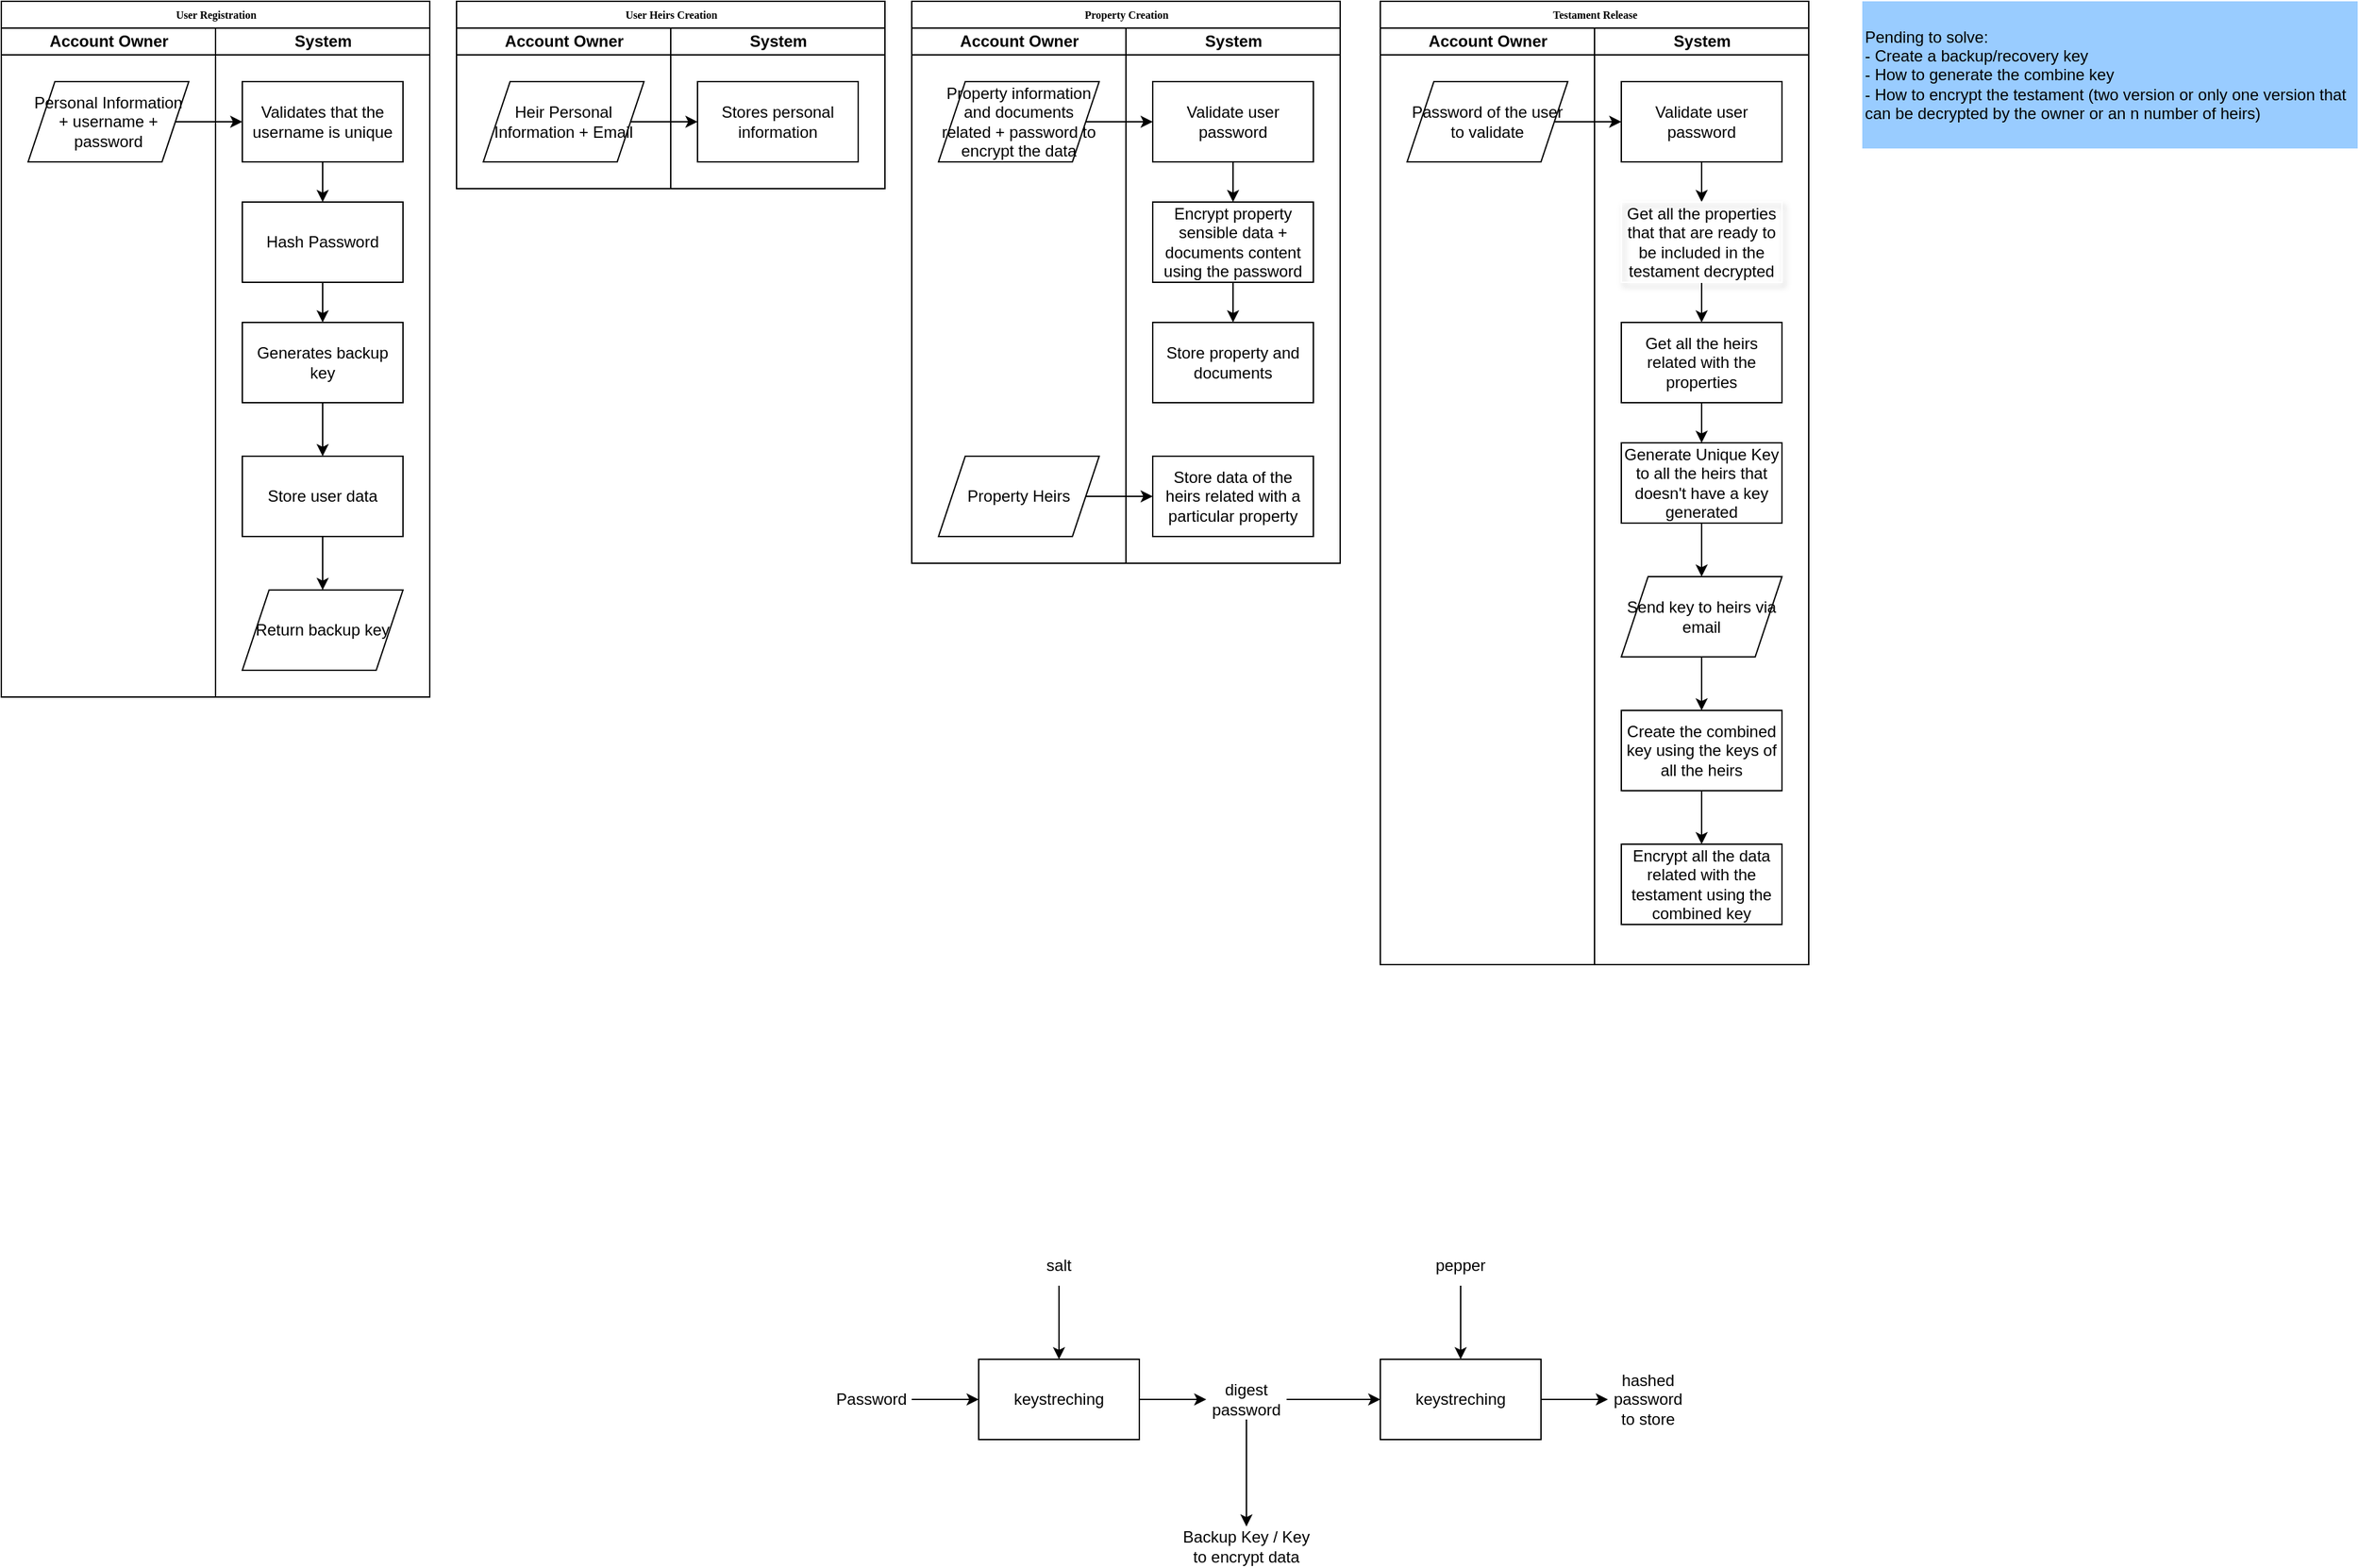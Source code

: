 <mxfile version="15.5.4" type="embed"><diagram name="Page-1" id="74e2e168-ea6b-b213-b513-2b3c1d86103e"><mxGraphModel dx="1408" dy="752" grid="1" gridSize="10" guides="1" tooltips="1" connect="1" arrows="1" fold="1" page="1" pageScale="1" pageWidth="1100" pageHeight="850" background="none" math="0" shadow="0"><root><mxCell id="0"/><mxCell id="1" parent="0"/><mxCell id="77e6c97f196da883-1" value="User Registration" style="swimlane;html=1;childLayout=stackLayout;startSize=20;rounded=0;shadow=0;labelBackgroundColor=none;strokeWidth=1;fontFamily=Verdana;fontSize=8;align=center;" parent="1" vertex="1"><mxGeometry x="70" y="40" width="320" height="520" as="geometry"/></mxCell><mxCell id="77e6c97f196da883-2" value="Account Owner" style="swimlane;html=1;startSize=20;" parent="77e6c97f196da883-1" vertex="1"><mxGeometry y="20" width="160" height="500" as="geometry"/></mxCell><mxCell id="jRVLpVxCV-eyJM9b5TYF-1" value="Personal Information + username + password" style="shape=parallelogram;perimeter=parallelogramPerimeter;whiteSpace=wrap;html=1;fixedSize=1;" parent="77e6c97f196da883-2" vertex="1"><mxGeometry x="20" y="40" width="120" height="60" as="geometry"/></mxCell><mxCell id="77e6c97f196da883-3" value="System" style="swimlane;html=1;startSize=20;" parent="77e6c97f196da883-1" vertex="1"><mxGeometry x="160" y="20" width="160" height="500" as="geometry"/></mxCell><mxCell id="Oynw-8cb5iL78lc1ObSk-2" value="Hash Password" style="rounded=0;whiteSpace=wrap;html=1;" parent="77e6c97f196da883-3" vertex="1"><mxGeometry x="20" y="130" width="120" height="60" as="geometry"/></mxCell><mxCell id="Oynw-8cb5iL78lc1ObSk-3" value="Generates backup key" style="whiteSpace=wrap;html=1;rounded=0;" parent="77e6c97f196da883-3" vertex="1"><mxGeometry x="20" y="220" width="120" height="60" as="geometry"/></mxCell><mxCell id="Oynw-8cb5iL78lc1ObSk-4" value="" style="edgeStyle=orthogonalEdgeStyle;rounded=0;orthogonalLoop=1;jettySize=auto;html=1;" parent="77e6c97f196da883-3" source="Oynw-8cb5iL78lc1ObSk-2" target="Oynw-8cb5iL78lc1ObSk-3" edge="1"><mxGeometry relative="1" as="geometry"/></mxCell><mxCell id="Oynw-8cb5iL78lc1ObSk-5" value="Store user data" style="whiteSpace=wrap;html=1;rounded=0;" parent="77e6c97f196da883-3" vertex="1"><mxGeometry x="20" y="320" width="120" height="60" as="geometry"/></mxCell><mxCell id="Oynw-8cb5iL78lc1ObSk-7" value="" style="edgeStyle=orthogonalEdgeStyle;rounded=0;orthogonalLoop=1;jettySize=auto;html=1;" parent="77e6c97f196da883-3" source="Oynw-8cb5iL78lc1ObSk-3" target="Oynw-8cb5iL78lc1ObSk-5" edge="1"><mxGeometry relative="1" as="geometry"/></mxCell><mxCell id="Oynw-8cb5iL78lc1ObSk-19" style="edgeStyle=orthogonalEdgeStyle;rounded=0;orthogonalLoop=1;jettySize=auto;html=1;exitX=0.5;exitY=1;exitDx=0;exitDy=0;entryX=0.5;entryY=0;entryDx=0;entryDy=0;" parent="77e6c97f196da883-3" source="Oynw-8cb5iL78lc1ObSk-15" target="Oynw-8cb5iL78lc1ObSk-2" edge="1"><mxGeometry relative="1" as="geometry"/></mxCell><mxCell id="Oynw-8cb5iL78lc1ObSk-15" value="Validates that the username is unique" style="rounded=0;whiteSpace=wrap;html=1;" parent="77e6c97f196da883-3" vertex="1"><mxGeometry x="20" y="40" width="120" height="60" as="geometry"/></mxCell><mxCell id="Oynw-8cb5iL78lc1ObSk-6" value="Return backup key" style="shape=parallelogram;perimeter=parallelogramPerimeter;whiteSpace=wrap;html=1;fixedSize=1;" parent="77e6c97f196da883-3" vertex="1"><mxGeometry x="20" y="420" width="120" height="60" as="geometry"/></mxCell><mxCell id="Oynw-8cb5iL78lc1ObSk-8" value="" style="edgeStyle=orthogonalEdgeStyle;rounded=0;orthogonalLoop=1;jettySize=auto;html=1;" parent="77e6c97f196da883-3" source="Oynw-8cb5iL78lc1ObSk-5" target="Oynw-8cb5iL78lc1ObSk-6" edge="1"><mxGeometry relative="1" as="geometry"/></mxCell><mxCell id="jRVLpVxCV-eyJM9b5TYF-10" value="" style="edgeStyle=orthogonalEdgeStyle;rounded=0;orthogonalLoop=1;jettySize=auto;html=1;entryX=0;entryY=0.5;entryDx=0;entryDy=0;" parent="77e6c97f196da883-1" source="jRVLpVxCV-eyJM9b5TYF-1" target="Oynw-8cb5iL78lc1ObSk-15" edge="1"><mxGeometry relative="1" as="geometry"><mxPoint x="150" y="90" as="targetPoint"/></mxGeometry></mxCell><mxCell id="jRVLpVxCV-eyJM9b5TYF-3" value="User Heirs Creation" style="swimlane;html=1;childLayout=stackLayout;startSize=20;rounded=0;shadow=0;labelBackgroundColor=none;strokeWidth=1;fontFamily=Verdana;fontSize=8;align=center;" parent="1" vertex="1"><mxGeometry x="410" y="40" width="320" height="140" as="geometry"/></mxCell><mxCell id="jRVLpVxCV-eyJM9b5TYF-4" value="Account Owner" style="swimlane;html=1;startSize=20;" parent="jRVLpVxCV-eyJM9b5TYF-3" vertex="1"><mxGeometry y="20" width="160" height="120" as="geometry"/></mxCell><mxCell id="jRVLpVxCV-eyJM9b5TYF-5" value="Heir Personal Information + Email" style="shape=parallelogram;perimeter=parallelogramPerimeter;whiteSpace=wrap;html=1;fixedSize=1;" parent="jRVLpVxCV-eyJM9b5TYF-4" vertex="1"><mxGeometry x="20" y="40" width="120" height="60" as="geometry"/></mxCell><mxCell id="jRVLpVxCV-eyJM9b5TYF-6" value="System" style="swimlane;html=1;startSize=20;" parent="jRVLpVxCV-eyJM9b5TYF-3" vertex="1"><mxGeometry x="160" y="20" width="160" height="120" as="geometry"/></mxCell><mxCell id="jRVLpVxCV-eyJM9b5TYF-11" value="Stores personal information" style="rounded=0;whiteSpace=wrap;html=1;" parent="jRVLpVxCV-eyJM9b5TYF-6" vertex="1"><mxGeometry x="20" y="40" width="120" height="60" as="geometry"/></mxCell><mxCell id="jRVLpVxCV-eyJM9b5TYF-12" value="" style="edgeStyle=orthogonalEdgeStyle;rounded=0;orthogonalLoop=1;jettySize=auto;html=1;" parent="jRVLpVxCV-eyJM9b5TYF-3" source="jRVLpVxCV-eyJM9b5TYF-5" target="jRVLpVxCV-eyJM9b5TYF-11" edge="1"><mxGeometry relative="1" as="geometry"/></mxCell><mxCell id="Oynw-8cb5iL78lc1ObSk-9" value="Property Creation" style="swimlane;html=1;childLayout=stackLayout;startSize=20;rounded=0;shadow=0;labelBackgroundColor=none;strokeWidth=1;fontFamily=Verdana;fontSize=8;align=center;" parent="1" vertex="1"><mxGeometry x="750" y="40" width="320" height="420" as="geometry"/></mxCell><mxCell id="Oynw-8cb5iL78lc1ObSk-10" value="Account Owner" style="swimlane;html=1;startSize=20;" parent="Oynw-8cb5iL78lc1ObSk-9" vertex="1"><mxGeometry y="20" width="160" height="400" as="geometry"/></mxCell><mxCell id="Oynw-8cb5iL78lc1ObSk-11" value="Property information and documents related + password to encrypt the data" style="shape=parallelogram;perimeter=parallelogramPerimeter;whiteSpace=wrap;html=1;fixedSize=1;" parent="Oynw-8cb5iL78lc1ObSk-10" vertex="1"><mxGeometry x="20" y="40" width="120" height="60" as="geometry"/></mxCell><mxCell id="Oynw-8cb5iL78lc1ObSk-12" value="System" style="swimlane;html=1;startSize=20;" parent="Oynw-8cb5iL78lc1ObSk-9" vertex="1"><mxGeometry x="160" y="20" width="160" height="400" as="geometry"/></mxCell><mxCell id="Oynw-8cb5iL78lc1ObSk-13" value="Validate user password" style="rounded=0;whiteSpace=wrap;html=1;" parent="Oynw-8cb5iL78lc1ObSk-12" vertex="1"><mxGeometry x="20" y="40" width="120" height="60" as="geometry"/></mxCell><mxCell id="Oynw-8cb5iL78lc1ObSk-36" value="Store data of the heirs related with a particular property" style="rounded=0;whiteSpace=wrap;html=1;" parent="Oynw-8cb5iL78lc1ObSk-12" vertex="1"><mxGeometry x="20" y="320" width="120" height="60" as="geometry"/></mxCell><mxCell id="Oynw-8cb5iL78lc1ObSk-32" value="" style="edgeStyle=orthogonalEdgeStyle;rounded=0;orthogonalLoop=1;jettySize=auto;html=1;" parent="Oynw-8cb5iL78lc1ObSk-9" source="Oynw-8cb5iL78lc1ObSk-11" target="Oynw-8cb5iL78lc1ObSk-13" edge="1"><mxGeometry relative="1" as="geometry"/></mxCell><mxCell id="Oynw-8cb5iL78lc1ObSk-26" value="" style="edgeStyle=orthogonalEdgeStyle;rounded=0;orthogonalLoop=1;jettySize=auto;html=1;" parent="1" source="Oynw-8cb5iL78lc1ObSk-22" target="Oynw-8cb5iL78lc1ObSk-24" edge="1"><mxGeometry relative="1" as="geometry"/></mxCell><mxCell id="Oynw-8cb5iL78lc1ObSk-22" value="Encrypt property sensible data + documents content using the password" style="whiteSpace=wrap;html=1;rounded=0;" parent="1" vertex="1"><mxGeometry x="930" y="190" width="120" height="60" as="geometry"/></mxCell><mxCell id="Oynw-8cb5iL78lc1ObSk-23" value="" style="edgeStyle=orthogonalEdgeStyle;rounded=0;orthogonalLoop=1;jettySize=auto;html=1;" parent="1" source="Oynw-8cb5iL78lc1ObSk-13" target="Oynw-8cb5iL78lc1ObSk-22" edge="1"><mxGeometry relative="1" as="geometry"/></mxCell><mxCell id="Oynw-8cb5iL78lc1ObSk-24" value="Store property and documents" style="rounded=0;whiteSpace=wrap;html=1;" parent="1" vertex="1"><mxGeometry x="930" y="280" width="120" height="60" as="geometry"/></mxCell><mxCell id="Oynw-8cb5iL78lc1ObSk-37" value="" style="edgeStyle=orthogonalEdgeStyle;rounded=0;orthogonalLoop=1;jettySize=auto;html=1;" parent="1" source="Oynw-8cb5iL78lc1ObSk-33" target="Oynw-8cb5iL78lc1ObSk-36" edge="1"><mxGeometry relative="1" as="geometry"/></mxCell><mxCell id="Oynw-8cb5iL78lc1ObSk-33" value="Property Heirs" style="shape=parallelogram;perimeter=parallelogramPerimeter;whiteSpace=wrap;html=1;fixedSize=1;" parent="1" vertex="1"><mxGeometry x="770" y="380" width="120" height="60" as="geometry"/></mxCell><mxCell id="Oynw-8cb5iL78lc1ObSk-38" value="Testament Release" style="swimlane;html=1;childLayout=stackLayout;startSize=20;rounded=0;shadow=0;labelBackgroundColor=none;strokeWidth=1;fontFamily=Verdana;fontSize=8;align=center;" parent="1" vertex="1"><mxGeometry x="1100" y="40" width="320" height="720" as="geometry"/></mxCell><mxCell id="Oynw-8cb5iL78lc1ObSk-39" value="Account Owner" style="swimlane;html=1;startSize=20;" parent="Oynw-8cb5iL78lc1ObSk-38" vertex="1"><mxGeometry y="20" width="160" height="700" as="geometry"/></mxCell><mxCell id="Oynw-8cb5iL78lc1ObSk-40" value="Password of the user to validate" style="shape=parallelogram;perimeter=parallelogramPerimeter;whiteSpace=wrap;html=1;fixedSize=1;" parent="Oynw-8cb5iL78lc1ObSk-39" vertex="1"><mxGeometry x="20" y="40" width="120" height="60" as="geometry"/></mxCell><mxCell id="Oynw-8cb5iL78lc1ObSk-41" value="System" style="swimlane;html=1;startSize=20;fillColor=none;" parent="Oynw-8cb5iL78lc1ObSk-38" vertex="1"><mxGeometry x="160" y="20" width="160" height="700" as="geometry"/></mxCell><mxCell id="Oynw-8cb5iL78lc1ObSk-62" style="edgeStyle=orthogonalEdgeStyle;rounded=0;orthogonalLoop=1;jettySize=auto;html=1;" parent="Oynw-8cb5iL78lc1ObSk-41" source="Oynw-8cb5iL78lc1ObSk-42" target="Oynw-8cb5iL78lc1ObSk-43" edge="1"><mxGeometry relative="1" as="geometry"/></mxCell><mxCell id="Oynw-8cb5iL78lc1ObSk-42" value="Validate user password" style="rounded=0;whiteSpace=wrap;html=1;" parent="Oynw-8cb5iL78lc1ObSk-41" vertex="1"><mxGeometry x="20" y="40" width="120" height="60" as="geometry"/></mxCell><mxCell id="Oynw-8cb5iL78lc1ObSk-63" style="edgeStyle=orthogonalEdgeStyle;rounded=0;orthogonalLoop=1;jettySize=auto;html=1;" parent="Oynw-8cb5iL78lc1ObSk-41" source="Oynw-8cb5iL78lc1ObSk-43" target="Oynw-8cb5iL78lc1ObSk-45" edge="1"><mxGeometry relative="1" as="geometry"/></mxCell><mxCell id="Oynw-8cb5iL78lc1ObSk-43" value="Get all the properties that that are ready to be included in the testament decrypted" style="rounded=0;whiteSpace=wrap;html=1;fillColor=none;strokeColor=#FFFFFF;shadow=1;" parent="Oynw-8cb5iL78lc1ObSk-41" vertex="1"><mxGeometry x="20" y="130" width="120" height="60" as="geometry"/></mxCell><mxCell id="Oynw-8cb5iL78lc1ObSk-64" style="edgeStyle=orthogonalEdgeStyle;rounded=0;orthogonalLoop=1;jettySize=auto;html=1;" parent="Oynw-8cb5iL78lc1ObSk-41" source="Oynw-8cb5iL78lc1ObSk-45" target="Oynw-8cb5iL78lc1ObSk-48" edge="1"><mxGeometry relative="1" as="geometry"/></mxCell><mxCell id="Oynw-8cb5iL78lc1ObSk-45" value="Get all the heirs related with the properties" style="whiteSpace=wrap;html=1;rounded=0;" parent="Oynw-8cb5iL78lc1ObSk-41" vertex="1"><mxGeometry x="20" y="220" width="120" height="60" as="geometry"/></mxCell><mxCell id="Oynw-8cb5iL78lc1ObSk-48" value="Generate Unique Key to all the heirs that doesn't have a key generated" style="rounded=0;whiteSpace=wrap;html=1;" parent="Oynw-8cb5iL78lc1ObSk-41" vertex="1"><mxGeometry x="20" y="310" width="120" height="60" as="geometry"/></mxCell><mxCell id="Oynw-8cb5iL78lc1ObSk-44" value="" style="edgeStyle=orthogonalEdgeStyle;rounded=0;orthogonalLoop=1;jettySize=auto;html=1;" parent="Oynw-8cb5iL78lc1ObSk-38" source="Oynw-8cb5iL78lc1ObSk-40" target="Oynw-8cb5iL78lc1ObSk-42" edge="1"><mxGeometry relative="1" as="geometry"/></mxCell><mxCell id="Oynw-8cb5iL78lc1ObSk-66" style="edgeStyle=orthogonalEdgeStyle;rounded=0;orthogonalLoop=1;jettySize=auto;html=1;" parent="1" source="Oynw-8cb5iL78lc1ObSk-59" target="Oynw-8cb5iL78lc1ObSk-60" edge="1"><mxGeometry relative="1" as="geometry"/></mxCell><mxCell id="Oynw-8cb5iL78lc1ObSk-59" value="Send key to heirs via email" style="shape=parallelogram;perimeter=parallelogramPerimeter;whiteSpace=wrap;html=1;fixedSize=1;" parent="1" vertex="1"><mxGeometry x="1280" y="470" width="120" height="60" as="geometry"/></mxCell><mxCell id="Oynw-8cb5iL78lc1ObSk-67" style="edgeStyle=orthogonalEdgeStyle;rounded=0;orthogonalLoop=1;jettySize=auto;html=1;" parent="1" source="Oynw-8cb5iL78lc1ObSk-60" target="Oynw-8cb5iL78lc1ObSk-61" edge="1"><mxGeometry relative="1" as="geometry"/></mxCell><mxCell id="Oynw-8cb5iL78lc1ObSk-60" value="Create the combined key using the keys of all the heirs" style="rounded=0;whiteSpace=wrap;html=1;" parent="1" vertex="1"><mxGeometry x="1280" y="570" width="120" height="60" as="geometry"/></mxCell><mxCell id="Oynw-8cb5iL78lc1ObSk-61" value="Encrypt all the data related with the testament using the combined key" style="rounded=0;whiteSpace=wrap;html=1;" parent="1" vertex="1"><mxGeometry x="1280" y="670" width="120" height="60" as="geometry"/></mxCell><mxCell id="Oynw-8cb5iL78lc1ObSk-65" style="edgeStyle=orthogonalEdgeStyle;rounded=0;orthogonalLoop=1;jettySize=auto;html=1;" parent="1" source="Oynw-8cb5iL78lc1ObSk-48" target="Oynw-8cb5iL78lc1ObSk-59" edge="1"><mxGeometry relative="1" as="geometry"/></mxCell><mxCell id="Oynw-8cb5iL78lc1ObSk-71" value="" style="edgeStyle=orthogonalEdgeStyle;rounded=0;orthogonalLoop=1;jettySize=auto;html=1;" parent="1" source="Oynw-8cb5iL78lc1ObSk-68" target="Oynw-8cb5iL78lc1ObSk-70" edge="1"><mxGeometry relative="1" as="geometry"/></mxCell><mxCell id="Oynw-8cb5iL78lc1ObSk-68" value="Password" style="text;html=1;strokeColor=none;fillColor=none;align=center;verticalAlign=middle;whiteSpace=wrap;rounded=0;" parent="1" vertex="1"><mxGeometry x="690" y="1070" width="60" height="30" as="geometry"/></mxCell><mxCell id="Oynw-8cb5iL78lc1ObSk-77" value="" style="edgeStyle=orthogonalEdgeStyle;rounded=0;orthogonalLoop=1;jettySize=auto;html=1;" parent="1" source="Oynw-8cb5iL78lc1ObSk-70" target="Oynw-8cb5iL78lc1ObSk-76" edge="1"><mxGeometry relative="1" as="geometry"/></mxCell><mxCell id="Oynw-8cb5iL78lc1ObSk-70" value="keystreching" style="whiteSpace=wrap;html=1;" parent="1" vertex="1"><mxGeometry x="800" y="1055" width="120" height="60" as="geometry"/></mxCell><mxCell id="Oynw-8cb5iL78lc1ObSk-73" value="" style="edgeStyle=orthogonalEdgeStyle;rounded=0;orthogonalLoop=1;jettySize=auto;html=1;" parent="1" source="Oynw-8cb5iL78lc1ObSk-72" target="Oynw-8cb5iL78lc1ObSk-70" edge="1"><mxGeometry relative="1" as="geometry"/></mxCell><mxCell id="Oynw-8cb5iL78lc1ObSk-72" value="salt" style="text;html=1;strokeColor=none;fillColor=none;align=center;verticalAlign=middle;whiteSpace=wrap;rounded=0;" parent="1" vertex="1"><mxGeometry x="830" y="970" width="60" height="30" as="geometry"/></mxCell><mxCell id="Oynw-8cb5iL78lc1ObSk-79" value="" style="edgeStyle=orthogonalEdgeStyle;rounded=0;orthogonalLoop=1;jettySize=auto;html=1;" parent="1" source="Oynw-8cb5iL78lc1ObSk-76" target="Oynw-8cb5iL78lc1ObSk-78" edge="1"><mxGeometry relative="1" as="geometry"/></mxCell><mxCell id="Oynw-8cb5iL78lc1ObSk-81" value="" style="edgeStyle=orthogonalEdgeStyle;rounded=0;orthogonalLoop=1;jettySize=auto;html=1;" parent="1" source="Oynw-8cb5iL78lc1ObSk-76" target="Oynw-8cb5iL78lc1ObSk-80" edge="1"><mxGeometry relative="1" as="geometry"/></mxCell><mxCell id="Oynw-8cb5iL78lc1ObSk-76" value="digest password" style="text;html=1;strokeColor=none;fillColor=none;align=center;verticalAlign=middle;whiteSpace=wrap;rounded=0;" parent="1" vertex="1"><mxGeometry x="970" y="1070" width="60" height="30" as="geometry"/></mxCell><mxCell id="Oynw-8cb5iL78lc1ObSk-78" value="Backup Key / Key to encrypt data" style="text;html=1;strokeColor=none;fillColor=none;align=center;verticalAlign=middle;whiteSpace=wrap;rounded=0;" parent="1" vertex="1"><mxGeometry x="950" y="1180" width="100" height="30" as="geometry"/></mxCell><mxCell id="Oynw-8cb5iL78lc1ObSk-85" value="" style="edgeStyle=orthogonalEdgeStyle;rounded=0;orthogonalLoop=1;jettySize=auto;html=1;" parent="1" source="Oynw-8cb5iL78lc1ObSk-80" target="Oynw-8cb5iL78lc1ObSk-86" edge="1"><mxGeometry relative="1" as="geometry"><mxPoint x="1270" y="1085" as="targetPoint"/></mxGeometry></mxCell><mxCell id="Oynw-8cb5iL78lc1ObSk-80" value="keystreching" style="whiteSpace=wrap;html=1;" parent="1" vertex="1"><mxGeometry x="1100" y="1055" width="120" height="60" as="geometry"/></mxCell><mxCell id="Oynw-8cb5iL78lc1ObSk-83" value="" style="edgeStyle=orthogonalEdgeStyle;rounded=0;orthogonalLoop=1;jettySize=auto;html=1;" parent="1" source="Oynw-8cb5iL78lc1ObSk-82" target="Oynw-8cb5iL78lc1ObSk-80" edge="1"><mxGeometry relative="1" as="geometry"/></mxCell><mxCell id="Oynw-8cb5iL78lc1ObSk-82" value="pepper" style="text;html=1;strokeColor=none;fillColor=none;align=center;verticalAlign=middle;whiteSpace=wrap;rounded=0;" parent="1" vertex="1"><mxGeometry x="1130" y="970" width="60" height="30" as="geometry"/></mxCell><mxCell id="Oynw-8cb5iL78lc1ObSk-86" value="hashed password to store" style="text;html=1;strokeColor=none;fillColor=none;align=center;verticalAlign=middle;whiteSpace=wrap;rounded=0;" parent="1" vertex="1"><mxGeometry x="1270" y="1070" width="60" height="30" as="geometry"/></mxCell><mxCell id="0Q1bL1KmNA5wZksf4j8q-1" value="Pending to solve:&lt;br&gt;&lt;div&gt;&lt;span&gt;- Create a backup/recovery key&lt;/span&gt;&lt;/div&gt;&lt;div&gt;- How to generate the combine key&lt;/div&gt;&lt;div&gt;- How to encrypt the testament (two version or only one version that can be decrypted by the owner or an n number of heirs)&lt;/div&gt;" style="text;html=1;strokeColor=none;fillColor=#99CCFF;align=left;verticalAlign=middle;whiteSpace=wrap;rounded=0;" parent="1" vertex="1"><mxGeometry x="1460" y="40" width="370" height="110" as="geometry"/></mxCell></root></mxGraphModel></diagram></mxfile>
